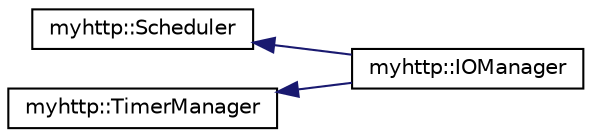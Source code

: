 digraph "Graphical Class Hierarchy"
{
 // LATEX_PDF_SIZE
  edge [fontname="Helvetica",fontsize="10",labelfontname="Helvetica",labelfontsize="10"];
  node [fontname="Helvetica",fontsize="10",shape=record];
  rankdir="LR";
  Node18 [label="myhttp::Scheduler",height=0.2,width=0.4,color="black", fillcolor="white", style="filled",URL="$classmyhttp_1_1Scheduler.html",tooltip="协程调度器"];
  Node18 -> Node1 [dir="back",color="midnightblue",fontsize="10",style="solid",fontname="Helvetica"];
  Node1 [label="myhttp::IOManager",height=0.2,width=0.4,color="black", fillcolor="white", style="filled",URL="$classmyhttp_1_1IOManager.html",tooltip="基于Epoll的IO协程调度器"];
  Node0 [label="myhttp::TimerManager",height=0.2,width=0.4,color="black", fillcolor="white", style="filled",URL="$classmyhttp_1_1TimerManager.html",tooltip="定时器管理器"];
  Node0 -> Node1 [dir="back",color="midnightblue",fontsize="10",style="solid",fontname="Helvetica"];
}

